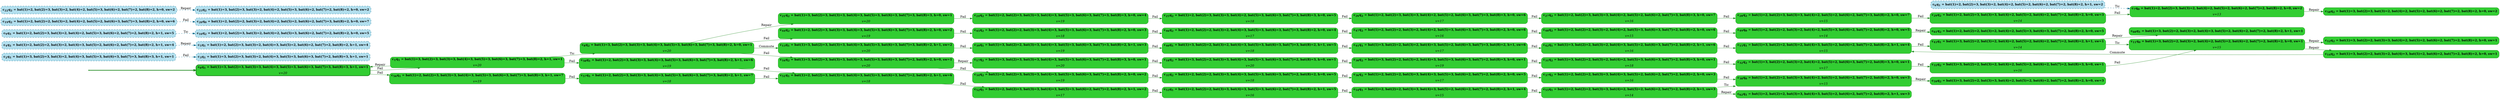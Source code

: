digraph g {

	rankdir="LR"

	__invisible__[shape="point", color="forestgreen"]
	c0q1[label=<<b>c<sub>0</sub>q<sub>1</sub> = bat(1)=3, bat(2)=3, bat(3)=3, bat(4)=3, bat(5)=3, bat(6)=3, bat(7)=3, bat(8)=3, h=1, sw=1</b><br/><br/><i>v=20</i>>, shape="box", style="rounded, filled", fillcolor="limegreen", color="forestgreen", penwidth=3] // Initial
	c1q1[label=<<b>c<sub>1</sub>q<sub>1</sub> = bat(1)=3, bat(2)=3, bat(3)=3, bat(4)=3, bat(5)=3, bat(6)=3, bat(7)=3, bat(8)=2, h=1, sw=1</b><br/><br/><i>v=20</i>>, shape="box", style="rounded, filled", fillcolor="limegreen", color="forestgreen"]
	c8q2[label=<<b>c<sub>8</sub>q<sub>2</sub> = bat(1)=3, bat(2)=3, bat(3)=3, bat(4)=3, bat(5)=3, bat(6)=3, bat(7)=3, bat(8)=2, h=0, sw=1</b><br/><br/><i>v=20</i>>, shape="box", style="rounded, filled", fillcolor="limegreen", color="forestgreen"]
	c13q1[label=<<b>c<sub>13</sub>q<sub>1</sub> = bat(1)=3, bat(2)=3, bat(3)=3, bat(4)=3, bat(5)=3, bat(6)=3, bat(7)=3, bat(8)=2, h=1, sw=2</b><br/><br/><i>v=20</i>>, shape="box", style="rounded, filled", fillcolor="limegreen", color="forestgreen"]
	c39q1[label=<<b>c<sub>39</sub>q<sub>1</sub> = bat(1)=3, bat(2)=2, bat(3)=3, bat(4)=3, bat(5)=3, bat(6)=3, bat(7)=3, bat(8)=2, h=1, sw=3</b><br/><br/><i>v=19</i>>, shape="box", style="rounded, filled", fillcolor="limegreen", color="forestgreen"]
	c40q1[label=<<b>c<sub>40</sub>q<sub>1</sub> = bat(1)=3, bat(2)=2, bat(3)=2, bat(4)=3, bat(5)=3, bat(6)=3, bat(7)=3, bat(8)=2, h=1, sw=5</b><br/><br/><i>v=18</i>>, shape="box", style="rounded, filled", fillcolor="limegreen", color="forestgreen"]
	c41q1[label=<<b>c<sub>41</sub>q<sub>1</sub> = bat(1)=3, bat(2)=2, bat(3)=2, bat(4)=3, bat(5)=2, bat(6)=3, bat(7)=3, bat(8)=2, h=1, sw=6</b><br/><br/><i>v=17</i>>, shape="box", style="rounded, filled", fillcolor="limegreen", color="forestgreen"]
	c42q1[label=<<b>c<sub>42</sub>q<sub>1</sub> = bat(1)=3, bat(2)=2, bat(3)=2, bat(4)=3, bat(5)=2, bat(6)=3, bat(7)=2, bat(8)=2, h=1, sw=6</b><br/><br/><i>v=16</i>>, shape="box", style="rounded, filled", fillcolor="limegreen", color="forestgreen"]
	c15q1[label=<<b>c<sub>15</sub>q<sub>1</sub> = bat(1)=3, bat(2)=2, bat(3)=2, bat(4)=3, bat(5)=2, bat(6)=2, bat(7)=2, bat(8)=2, h=1, sw=4</b><br/><br/><i>v=15</i>>, shape="box", style="rounded, filled", fillcolor="limegreen", color="forestgreen"]
	c43q1[label=<<b>c<sub>43</sub>q<sub>1</sub> = bat(1)=3, bat(2)=2, bat(3)=2, bat(4)=2, bat(5)=2, bat(6)=2, bat(7)=2, bat(8)=2, h=1, sw=1</b><br/><br/><i>v=14</i>>, shape="box", style="rounded, filled", fillcolor="limegreen", color="forestgreen"]
	c60q1[label=<<b>c<sub>60</sub>q<sub>1</sub> = bat(1)=3, bat(2)=2, bat(3)=2, bat(4)=3, bat(5)=2, bat(6)=2, bat(7)=2, bat(8)=2, h=1, sw=1</b>>, shape="box", style="rounded, filled", fillcolor="limegreen", color="forestgreen"]
	c11q0[label=<<b>c<sub>11</sub>q<sub>0</sub> = bat(1)=3, bat(2)=2, bat(3)=2, bat(4)=2, bat(5)=2, bat(6)=2, bat(7)=2, bat(8)=2, h=0, sw=1</b><br/><br/><i>v=15</i>>, shape="box", style="rounded, filled", fillcolor="limegreen", color="forestgreen"]
	c12q2[label=<<b>c<sub>12</sub>q<sub>2</sub> = bat(1)=3, bat(2)=2, bat(3)=3, bat(4)=2, bat(5)=2, bat(6)=2, bat(7)=2, bat(8)=2, h=0, sw=1</b>>, shape="box", style="rounded, filled", fillcolor="limegreen", color="forestgreen"]
	c14q2[label=<<b>c<sub>14</sub>q<sub>2</sub> = bat(1)=3, bat(2)=2, bat(3)=2, bat(4)=3, bat(5)=2, bat(6)=2, bat(7)=2, bat(8)=2, h=0, sw=1</b>>, shape="box", style="rounded, filled", fillcolor="limegreen", color="forestgreen"]
	c16q2[label=<<b>c<sub>16</sub>q<sub>2</sub> = bat(1)=3, bat(2)=3, bat(3)=3, bat(4)=3, bat(5)=3, bat(6)=3, bat(7)=2, bat(8)=2, h=0, sw=1</b><br/><br/><i>v=20</i>>, shape="box", style="rounded, filled", fillcolor="limegreen", color="forestgreen"]
	c17q2[label=<<b>c<sub>17</sub>q<sub>2</sub> = bat(1)=3, bat(2)=3, bat(3)=3, bat(4)=3, bat(5)=3, bat(6)=3, bat(7)=2, bat(8)=3, h=0, sw=1</b><br/><br/><i>v=20</i>>, shape="box", style="rounded, filled", fillcolor="limegreen", color="forestgreen"]
	c18q2[label=<<b>c<sub>18</sub>q<sub>2</sub> = bat(1)=3, bat(2)=2, bat(3)=3, bat(4)=3, bat(5)=3, bat(6)=3, bat(7)=2, bat(8)=3, h=0, sw=1</b><br/><br/><i>v=20</i>>, shape="box", style="rounded, filled", fillcolor="limegreen", color="forestgreen"]
	c30q2[label=<<b>c<sub>30</sub>q<sub>2</sub> = bat(1)=3, bat(2)=2, bat(3)=2, bat(4)=3, bat(5)=3, bat(6)=3, bat(7)=2, bat(8)=3, h=0, sw=1</b><br/><br/><i>v=19</i>>, shape="box", style="rounded, filled", fillcolor="limegreen", color="forestgreen"]
	c31q2[label=<<b>c<sub>31</sub>q<sub>2</sub> = bat(1)=3, bat(2)=2, bat(3)=2, bat(4)=2, bat(5)=3, bat(6)=3, bat(7)=2, bat(8)=3, h=0, sw=1</b><br/><br/><i>v=18</i>>, shape="box", style="rounded, filled", fillcolor="limegreen", color="forestgreen"]
	c32q2[label=<<b>c<sub>32</sub>q<sub>2</sub> = bat(1)=3, bat(2)=2, bat(3)=2, bat(4)=2, bat(5)=2, bat(6)=3, bat(7)=2, bat(8)=3, h=0, sw=1</b><br/><br/><i>v=17</i>>, shape="box", style="rounded, filled", fillcolor="limegreen", color="forestgreen"]
	c33q2[label=<<b>c<sub>33</sub>q<sub>2</sub> = bat(1)=3, bat(2)=2, bat(3)=2, bat(4)=2, bat(5)=2, bat(6)=2, bat(7)=2, bat(8)=3, h=0, sw=1</b><br/><br/><i>v=16</i>>, shape="box", style="rounded, filled", fillcolor="limegreen", color="forestgreen"]
	c34q2[label=<<b>c<sub>34</sub>q<sub>2</sub> = bat(1)=2, bat(2)=3, bat(3)=3, bat(4)=3, bat(5)=3, bat(6)=3, bat(7)=2, bat(8)=2, h=0, sw=2</b><br/><br/><i>v=19</i>>, shape="box", style="rounded, filled", fillcolor="limegreen", color="forestgreen"]
	c35q2[label=<<b>c<sub>35</sub>q<sub>2</sub> = bat(1)=2, bat(2)=2, bat(3)=3, bat(4)=3, bat(5)=3, bat(6)=3, bat(7)=2, bat(8)=2, h=0, sw=5</b><br/><br/><i>v=18</i>>, shape="box", style="rounded, filled", fillcolor="limegreen", color="forestgreen"]
	c36q2[label=<<b>c<sub>36</sub>q<sub>2</sub> = bat(1)=2, bat(2)=2, bat(3)=3, bat(4)=3, bat(5)=3, bat(6)=2, bat(7)=2, bat(8)=2, h=0, sw=5</b><br/><br/><i>v=17</i>>, shape="box", style="rounded, filled", fillcolor="limegreen", color="forestgreen"]
	c37q2[label=<<b>c<sub>37</sub>q<sub>2</sub> = bat(1)=2, bat(2)=2, bat(3)=3, bat(4)=3, bat(5)=2, bat(6)=2, bat(7)=2, bat(8)=2, h=0, sw=3</b><br/><br/><i>v=16</i>>, shape="box", style="rounded, filled", fillcolor="limegreen", color="forestgreen"]
	c38q0[label=<<b>c<sub>38</sub>q<sub>0</sub> = bat(1)=2, bat(2)=2, bat(3)=3, bat(4)=2, bat(5)=2, bat(6)=2, bat(7)=2, bat(8)=2, h=0, sw=3</b><br/><br/><i>v=15</i>>, shape="box", style="rounded, filled", fillcolor="limegreen", color="forestgreen"]
	c59q2[label=<<b>c<sub>59</sub>q<sub>2</sub> = bat(1)=3, bat(2)=2, bat(3)=3, bat(4)=2, bat(5)=2, bat(6)=2, bat(7)=2, bat(8)=2, h=0, sw=3</b>>, shape="box", style="rounded, filled", fillcolor="limegreen", color="forestgreen"]
	c21q2[label=<<b>c<sub>21</sub>q<sub>2</sub> = bat(1)=3, bat(2)=3, bat(3)=3, bat(4)=3, bat(5)=3, bat(6)=3, bat(7)=3, bat(8)=3, h=0, sw=1</b><br/><br/><i>v=20</i>>, shape="box", style="rounded, filled", fillcolor="limegreen", color="forestgreen"]
	c24q2[label=<<b>c<sub>24</sub>q<sub>2</sub> = bat(1)=2, bat(2)=3, bat(3)=3, bat(4)=3, bat(5)=3, bat(6)=3, bat(7)=3, bat(8)=3, h=0, sw=4</b><br/><br/><i>v=19</i>>, shape="box", style="rounded, filled", fillcolor="limegreen", color="forestgreen"]
	c25q2[label=<<b>c<sub>25</sub>q<sub>2</sub> = bat(1)=2, bat(2)=3, bat(3)=3, bat(4)=2, bat(5)=3, bat(6)=3, bat(7)=3, bat(8)=3, h=0, sw=5</b><br/><br/><i>v=18</i>>, shape="box", style="rounded, filled", fillcolor="limegreen", color="forestgreen"]
	c26q2[label=<<b>c<sub>26</sub>q<sub>2</sub> = bat(1)=2, bat(2)=3, bat(3)=3, bat(4)=2, bat(5)=2, bat(6)=3, bat(7)=3, bat(8)=3, h=0, sw=6</b><br/><br/><i>v=17</i>>, shape="box", style="rounded, filled", fillcolor="limegreen", color="forestgreen"]
	c27q2[label=<<b>c<sub>27</sub>q<sub>2</sub> = bat(1)=2, bat(2)=3, bat(3)=3, bat(4)=2, bat(5)=2, bat(6)=2, bat(7)=3, bat(8)=3, h=0, sw=7</b><br/><br/><i>v=16</i>>, shape="box", style="rounded, filled", fillcolor="limegreen", color="forestgreen"]
	c28q2[label=<<b>c<sub>28</sub>q<sub>2</sub> = bat(1)=2, bat(2)=3, bat(3)=3, bat(4)=2, bat(5)=2, bat(6)=2, bat(7)=3, bat(8)=2, h=0, sw=7</b><br/><br/><i>v=15</i>>, shape="box", style="rounded, filled", fillcolor="limegreen", color="forestgreen"]
	c29q2[label=<<b>c<sub>29</sub>q<sub>2</sub> = bat(1)=2, bat(2)=3, bat(3)=3, bat(4)=2, bat(5)=2, bat(6)=2, bat(7)=2, bat(8)=2, h=0, sw=3</b><br/><br/><i>v=14</i>>, shape="box", style="rounded, filled", fillcolor="limegreen", color="forestgreen"]
	c7q0[label=<<b>c<sub>7</sub>q<sub>0</sub> = bat(1)=2, bat(2)=3, bat(3)=2, bat(4)=2, bat(5)=2, bat(6)=2, bat(7)=2, bat(8)=2, h=0, sw=2</b><br/><br/><i>v=13</i>>, shape="box", style="rounded, filled", fillcolor="limegreen", color="forestgreen"]
	c58q2[label=<<b>c<sub>58</sub>q<sub>2</sub> = bat(1)=3, bat(2)=3, bat(3)=2, bat(4)=2, bat(5)=2, bat(6)=2, bat(7)=2, bat(8)=2, h=0, sw=2</b>>, shape="box", style="rounded, filled", fillcolor="limegreen", color="forestgreen"]
	c44q2[label=<<b>c<sub>44</sub>q<sub>2</sub> = bat(1)=2, bat(2)=3, bat(3)=3, bat(4)=3, bat(5)=3, bat(6)=3, bat(7)=3, bat(8)=2, h=0, sw=2</b><br/><br/><i>v=19</i>>, shape="box", style="rounded, filled", fillcolor="limegreen", color="forestgreen"]
	c45q2[label=<<b>c<sub>45</sub>q<sub>2</sub> = bat(1)=2, bat(2)=2, bat(3)=3, bat(4)=3, bat(5)=3, bat(6)=3, bat(7)=3, bat(8)=2, h=0, sw=3</b><br/><br/><i>v=18</i>>, shape="box", style="rounded, filled", fillcolor="limegreen", color="forestgreen"]
	c46q2[label=<<b>c<sub>46</sub>q<sub>2</sub> = bat(1)=2, bat(2)=2, bat(3)=2, bat(4)=3, bat(5)=3, bat(6)=3, bat(7)=3, bat(8)=2, h=0, sw=4</b><br/><br/><i>v=17</i>>, shape="box", style="rounded, filled", fillcolor="limegreen", color="forestgreen"]
	c47q2[label=<<b>c<sub>47</sub>q<sub>2</sub> = bat(1)=2, bat(2)=2, bat(3)=2, bat(4)=2, bat(5)=3, bat(6)=3, bat(7)=3, bat(8)=2, h=0, sw=6</b><br/><br/><i>v=16</i>>, shape="box", style="rounded, filled", fillcolor="limegreen", color="forestgreen"]
	c48q2[label=<<b>c<sub>48</sub>q<sub>2</sub> = bat(1)=2, bat(2)=2, bat(3)=2, bat(4)=2, bat(5)=3, bat(6)=3, bat(7)=2, bat(8)=2, h=0, sw=6</b><br/><br/><i>v=15</i>>, shape="box", style="rounded, filled", fillcolor="limegreen", color="forestgreen"]
	c49q0[label=<<b>c<sub>49</sub>q<sub>0</sub> = bat(1)=2, bat(2)=2, bat(3)=2, bat(4)=2, bat(5)=3, bat(6)=2, bat(7)=2, bat(8)=2, h=0, sw=5</b><br/><br/><i>v=14</i>>, shape="box", style="rounded, filled", fillcolor="limegreen", color="forestgreen"]
	c61q2[label=<<b>c<sub>61</sub>q<sub>2</sub> = bat(1)=2, bat(2)=2, bat(3)=2, bat(4)=2, bat(5)=3, bat(6)=3, bat(7)=2, bat(8)=2, h=0, sw=5</b>>, shape="box", style="rounded, filled", fillcolor="limegreen", color="forestgreen"]
	c50q1[label=<<b>c<sub>50</sub>q<sub>1</sub> = bat(1)=2, bat(2)=3, bat(3)=3, bat(4)=3, bat(5)=3, bat(6)=3, bat(7)=3, bat(8)=2, h=1, sw=6</b><br/><br/><i>v=19</i>>, shape="box", style="rounded, filled", fillcolor="limegreen", color="forestgreen"]
	c51q1[label=<<b>c<sub>51</sub>q<sub>1</sub> = bat(1)=2, bat(2)=3, bat(3)=3, bat(4)=3, bat(5)=3, bat(6)=3, bat(7)=2, bat(8)=2, h=1, sw=6</b><br/><br/><i>v=18</i>>, shape="box", style="rounded, filled", fillcolor="limegreen", color="forestgreen"]
	c52q1[label=<<b>c<sub>52</sub>q<sub>1</sub> = bat(1)=2, bat(2)=3, bat(3)=3, bat(4)=3, bat(5)=3, bat(6)=2, bat(7)=2, bat(8)=2, h=1, sw=2</b><br/><br/><i>v=17</i>>, shape="box", style="rounded, filled", fillcolor="limegreen", color="forestgreen"]
	c53q1[label=<<b>c<sub>53</sub>q<sub>1</sub> = bat(1)=2, bat(2)=2, bat(3)=3, bat(4)=3, bat(5)=3, bat(6)=2, bat(7)=2, bat(8)=2, h=1, sw=5</b><br/><br/><i>v=16</i>>, shape="box", style="rounded, filled", fillcolor="limegreen", color="forestgreen"]
	c54q1[label=<<b>c<sub>54</sub>q<sub>1</sub> = bat(1)=2, bat(2)=2, bat(3)=3, bat(4)=3, bat(5)=2, bat(6)=2, bat(7)=2, bat(8)=2, h=1, sw=4</b><br/><br/><i>v=15</i>>, shape="box", style="rounded, filled", fillcolor="limegreen", color="forestgreen"]
	c55q1[label=<<b>c<sub>55</sub>q<sub>1</sub> = bat(1)=2, bat(2)=2, bat(3)=3, bat(4)=2, bat(5)=2, bat(6)=2, bat(7)=2, bat(8)=2, h=1, sw=3</b><br/><br/><i>v=14</i>>, shape="box", style="rounded, filled", fillcolor="limegreen", color="forestgreen"]
	c62q1[label=<<b>c<sub>62</sub>q<sub>1</sub> = bat(1)=2, bat(2)=2, bat(3)=3, bat(4)=3, bat(5)=2, bat(6)=2, bat(7)=2, bat(8)=2, h=1, sw=3</b>>, shape="box", style="rounded, filled", fillcolor="limegreen", color="forestgreen"]
	c56q1[label=<<b>c<sub>56</sub>q<sub>1</sub> = bat(1)=2, bat(2)=3, bat(3)=3, bat(4)=3, bat(5)=3, bat(6)=3, bat(7)=3, bat(8)=3, h=1, sw=7</b><br/><br/><i>v=19</i>>, shape="box", style="rounded, filled", fillcolor="limegreen", color="forestgreen"]
	c57q1[label=<<b>c<sub>57</sub>q<sub>1</sub> = bat(1)=2, bat(2)=3, bat(3)=3, bat(4)=3, bat(5)=3, bat(6)=3, bat(7)=3, bat(8)=2, h=1, sw=7</b><br/><br/><i>v=18</i>>, shape="box", style="rounded, filled", fillcolor="limegreen", color="forestgreen"]
	c2q1[label=<<b>c<sub>2</sub>q<sub>1</sub> = bat(1)=3, bat(2)=3, bat(3)=2, bat(4)=3, bat(5)=3, bat(6)=3, bat(7)=3, bat(8)=3, h=1, sw=1</b>>, shape="box", style="rounded, filled, dashed", fillcolor="lightblue2", color="deepskyblue4"]
	c3q1[label=<<b>c<sub>3</sub>q<sub>1</sub> = bat(1)=3, bat(2)=3, bat(3)=2, bat(4)=3, bat(5)=3, bat(6)=3, bat(7)=2, bat(8)=3, h=1, sw=1</b>>, shape="box", style="rounded, filled, dashed", fillcolor="lightblue2", color="deepskyblue4"]
	c4q1[label=<<b>c<sub>4</sub>q<sub>1</sub> = bat(1)=2, bat(2)=2, bat(3)=2, bat(4)=3, bat(5)=2, bat(6)=2, bat(7)=2, bat(8)=2, h=1, sw=4</b>>, shape="box", style="rounded, filled, dashed", fillcolor="lightblue2", color="deepskyblue4"]
	c5q1[label=<<b>c<sub>5</sub>q<sub>1</sub> = bat(1)=2, bat(2)=3, bat(3)=2, bat(4)=3, bat(5)=2, bat(6)=2, bat(7)=2, bat(8)=2, h=1, sw=4</b>>, shape="box", style="rounded, filled, dashed", fillcolor="lightblue2", color="deepskyblue4"]
	c6q1[label=<<b>c<sub>6</sub>q<sub>1</sub> = bat(1)=2, bat(2)=3, bat(3)=2, bat(4)=2, bat(5)=2, bat(6)=2, bat(7)=2, bat(8)=2, h=1, sw=2</b>>, shape="box", style="rounded, filled, dashed", fillcolor="lightblue2", color="deepskyblue4"]
	c9q1[label=<<b>c<sub>9</sub>q<sub>1</sub> = bat(1)=2, bat(2)=3, bat(3)=2, bat(4)=2, bat(5)=3, bat(6)=2, bat(7)=2, bat(8)=2, h=1, sw=5</b>>, shape="box", style="rounded, filled, dashed", fillcolor="lightblue2", color="deepskyblue4"]
	c10q2[label=<<b>c<sub>10</sub>q<sub>2</sub> = bat(1)=2, bat(2)=3, bat(3)=2, bat(4)=2, bat(5)=3, bat(6)=2, bat(7)=2, bat(8)=2, h=0, sw=5</b>>, shape="box", style="rounded, filled, dashed", fillcolor="lightblue2", color="deepskyblue4"]
	c19q2[label=<<b>c<sub>19</sub>q<sub>2</sub> = bat(1)=2, bat(2)=2, bat(3)=2, bat(4)=2, bat(5)=2, bat(6)=3, bat(7)=3, bat(8)=2, h=0, sw=6</b>>, shape="box", style="rounded, filled, dashed", fillcolor="lightblue2", color="deepskyblue4"]
	c20q0[label=<<b>c<sub>20</sub>q<sub>0</sub> = bat(1)=2, bat(2)=2, bat(3)=2, bat(4)=2, bat(5)=2, bat(6)=2, bat(7)=3, bat(8)=2, h=0, sw=7</b>>, shape="box", style="rounded, filled, dashed", fillcolor="lightblue2", color="deepskyblue4"]
	c22q2[label=<<b>c<sub>22</sub>q<sub>2</sub> = bat(1)=2, bat(2)=3, bat(3)=2, bat(4)=2, bat(5)=3, bat(6)=2, bat(7)=2, bat(8)=2, h=0, sw=2</b>>, shape="box", style="rounded, filled, dashed", fillcolor="lightblue2", color="deepskyblue4"]
	c23q2[label=<<b>c<sub>23</sub>q<sub>2</sub> = bat(1)=3, bat(2)=3, bat(3)=2, bat(4)=2, bat(5)=3, bat(6)=2, bat(7)=2, bat(8)=2, h=0, sw=2</b>>, shape="box", style="rounded, filled, dashed", fillcolor="lightblue2", color="deepskyblue4"]

	__invisible__ -> c0q1[penwidth=3, color="forestgreen"]
	c0q1 -> c1q1[label=<Fail>, color="forestgreen"]
	c1q1 -> c0q1[label=<Repair>, color="forestgreen"]
	c1q1 -> c8q2[label=<Tic>, color="forestgreen"]
	c8q2 -> c13q1[label=<Commute>, color="forestgreen"]
	c13q1 -> c39q1[label=<Fail>, color="forestgreen"]
	c39q1 -> c40q1[label=<Fail>, color="forestgreen"]
	c40q1 -> c41q1[label=<Fail>, color="forestgreen"]
	c41q1 -> c42q1[label=<Fail>, color="forestgreen"]
	c42q1 -> c15q1[label=<Fail>, color="forestgreen"]
	c15q1 -> c43q1[label=<Fail>, color="forestgreen"]
	c43q1 -> c60q1[label=<Repair>, color="forestgreen"]
	c43q1 -> c11q0[label=<Tic>, color="forestgreen"]
	c11q0 -> c12q2[label=<Repair>, color="forestgreen"]
	c11q0 -> c14q2[label=<Repair>, color="forestgreen"]
	c14q2 -> c15q1[label=<Commute>, color="forestgreen"]
	c8q2 -> c16q2[label=<Fail>, color="forestgreen"]
	c16q2 -> c17q2[label=<Repair>, color="forestgreen"]
	c17q2 -> c18q2[label=<Fail>, color="forestgreen"]
	c18q2 -> c30q2[label=<Fail>, color="forestgreen"]
	c30q2 -> c31q2[label=<Fail>, color="forestgreen"]
	c31q2 -> c32q2[label=<Fail>, color="forestgreen"]
	c32q2 -> c33q2[label=<Fail>, color="forestgreen"]
	c33q2 -> c11q0[label=<Fail>, color="forestgreen"]
	c16q2 -> c34q2[label=<Fail>, color="forestgreen"]
	c34q2 -> c35q2[label=<Fail>, color="forestgreen"]
	c35q2 -> c36q2[label=<Fail>, color="forestgreen"]
	c36q2 -> c37q2[label=<Fail>, color="forestgreen"]
	c37q2 -> c38q0[label=<Fail>, color="forestgreen"]
	c38q0 -> c59q2[label=<Repair>, color="forestgreen"]
	c8q2 -> c21q2[label=<Repair>, color="forestgreen"]
	c21q2 -> c24q2[label=<Fail>, color="forestgreen"]
	c24q2 -> c25q2[label=<Fail>, color="forestgreen"]
	c25q2 -> c26q2[label=<Fail>, color="forestgreen"]
	c26q2 -> c27q2[label=<Fail>, color="forestgreen"]
	c27q2 -> c28q2[label=<Fail>, color="forestgreen"]
	c28q2 -> c29q2[label=<Fail>, color="forestgreen"]
	c29q2 -> c7q0[label=<Fail>, color="forestgreen"]
	c7q0 -> c58q2[label=<Repair>, color="forestgreen"]
	c8q2 -> c44q2[label=<Fail>, color="forestgreen"]
	c44q2 -> c45q2[label=<Fail>, color="forestgreen"]
	c45q2 -> c46q2[label=<Fail>, color="forestgreen"]
	c46q2 -> c47q2[label=<Fail>, color="forestgreen"]
	c47q2 -> c48q2[label=<Fail>, color="forestgreen"]
	c48q2 -> c49q0[label=<Fail>, color="forestgreen"]
	c49q0 -> c61q2[label=<Repair>, color="forestgreen"]
	c1q1 -> c50q1[label=<Fail>, color="forestgreen"]
	c50q1 -> c51q1[label=<Fail>, color="forestgreen"]
	c51q1 -> c52q1[label=<Fail>, color="forestgreen"]
	c52q1 -> c53q1[label=<Fail>, color="forestgreen"]
	c53q1 -> c54q1[label=<Fail>, color="forestgreen"]
	c54q1 -> c55q1[label=<Fail>, color="forestgreen"]
	c55q1 -> c62q1[label=<Repair>, color="forestgreen"]
	c55q1 -> c38q0[label=<Tic>, color="forestgreen"]
	c0q1 -> c56q1[label=<Fail>, color="forestgreen"]
	c56q1 -> c57q1[label=<Fail>, color="forestgreen"]
	c57q1 -> c51q1[label=<Fail>, color="forestgreen"]
	c2q1 -> c3q1[label=<Fail>, color="deepskyblue4", style="dashed"]
	c4q1 -> c5q1[label=<Repair>, color="deepskyblue4", style="dashed"]
	c6q1 -> c7q0[label=<Tic>, color="deepskyblue4", style="dashed"]
	c9q1 -> c10q2[label=<Tic>, color="deepskyblue4", style="dashed"]
	c19q2 -> c20q0[label=<Fail>, color="deepskyblue4", style="dashed"]
	c22q2 -> c23q2[label=<Repair>, color="deepskyblue4", style="dashed"]

}
